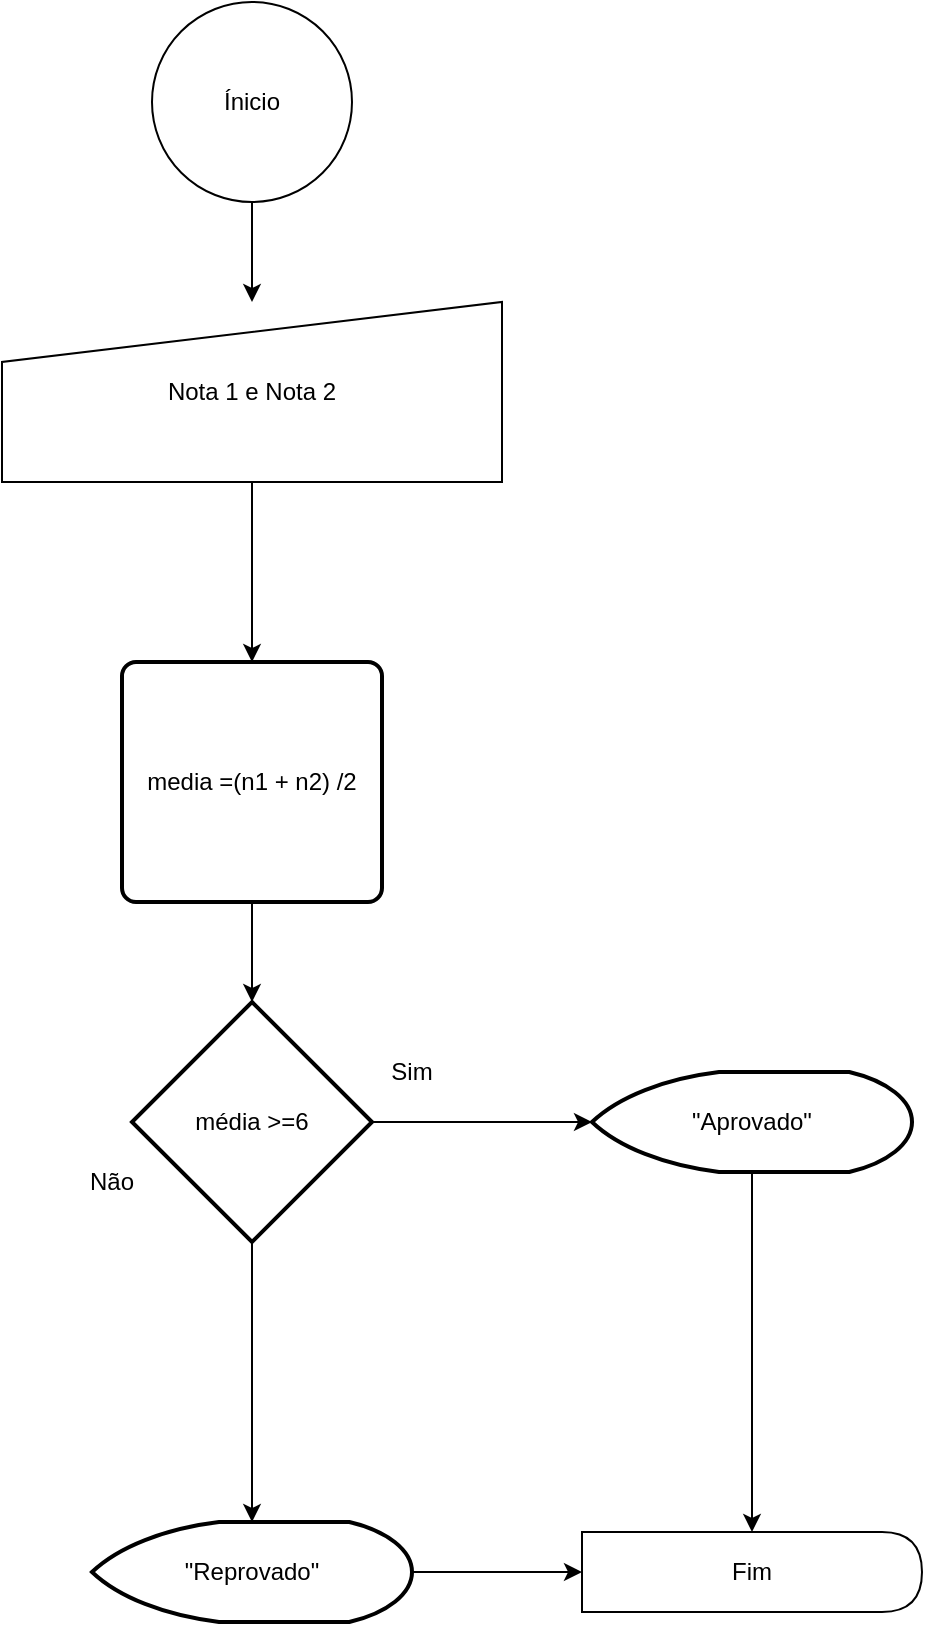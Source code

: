 <mxfile version="14.6.6" type="device" pages="6"><diagram id="C5RBs43oDa-KdzZeNtuy" name="Exemplo-Média"><mxGraphModel dx="1422" dy="791" grid="1" gridSize="10" guides="1" tooltips="1" connect="1" arrows="1" fold="1" page="1" pageScale="1" pageWidth="827" pageHeight="1169" math="0" shadow="0"><root><mxCell id="WIyWlLk6GJQsqaUBKTNV-0"/><mxCell id="WIyWlLk6GJQsqaUBKTNV-1" parent="WIyWlLk6GJQsqaUBKTNV-0"/><mxCell id="Cr_Pm1ddIjfoYn6bjx2P-11" style="edgeStyle=orthogonalEdgeStyle;rounded=0;orthogonalLoop=1;jettySize=auto;html=1;exitX=0.5;exitY=1;exitDx=0;exitDy=0;" edge="1" parent="WIyWlLk6GJQsqaUBKTNV-1" source="Cr_Pm1ddIjfoYn6bjx2P-0" target="Cr_Pm1ddIjfoYn6bjx2P-1"><mxGeometry relative="1" as="geometry"/></mxCell><mxCell id="Cr_Pm1ddIjfoYn6bjx2P-0" value="Ínicio" style="ellipse;whiteSpace=wrap;html=1;aspect=fixed;" vertex="1" parent="WIyWlLk6GJQsqaUBKTNV-1"><mxGeometry x="390" y="40" width="100" height="100" as="geometry"/></mxCell><mxCell id="Cr_Pm1ddIjfoYn6bjx2P-12" style="edgeStyle=orthogonalEdgeStyle;rounded=0;orthogonalLoop=1;jettySize=auto;html=1;exitX=0.5;exitY=1;exitDx=0;exitDy=0;" edge="1" parent="WIyWlLk6GJQsqaUBKTNV-1" source="Cr_Pm1ddIjfoYn6bjx2P-1" target="Cr_Pm1ddIjfoYn6bjx2P-7"><mxGeometry relative="1" as="geometry"/></mxCell><mxCell id="Cr_Pm1ddIjfoYn6bjx2P-1" value="Nota 1 e Nota 2" style="shape=manualInput;whiteSpace=wrap;html=1;" vertex="1" parent="WIyWlLk6GJQsqaUBKTNV-1"><mxGeometry x="315" y="190" width="250" height="90" as="geometry"/></mxCell><mxCell id="Cr_Pm1ddIjfoYn6bjx2P-4" value="Fim" style="shape=delay;whiteSpace=wrap;html=1;" vertex="1" parent="WIyWlLk6GJQsqaUBKTNV-1"><mxGeometry x="605" y="805" width="170" height="40" as="geometry"/></mxCell><mxCell id="Cr_Pm1ddIjfoYn6bjx2P-14" style="edgeStyle=orthogonalEdgeStyle;rounded=0;orthogonalLoop=1;jettySize=auto;html=1;exitX=0.5;exitY=1;exitDx=0;exitDy=0;" edge="1" parent="WIyWlLk6GJQsqaUBKTNV-1" source="Cr_Pm1ddIjfoYn6bjx2P-7" target="Cr_Pm1ddIjfoYn6bjx2P-8"><mxGeometry relative="1" as="geometry"/></mxCell><mxCell id="Cr_Pm1ddIjfoYn6bjx2P-7" value="media =(n1 + n2) /2" style="rounded=1;whiteSpace=wrap;html=1;absoluteArcSize=1;arcSize=14;strokeWidth=2;" vertex="1" parent="WIyWlLk6GJQsqaUBKTNV-1"><mxGeometry x="375" y="370" width="130" height="120" as="geometry"/></mxCell><mxCell id="Cr_Pm1ddIjfoYn6bjx2P-15" style="edgeStyle=orthogonalEdgeStyle;rounded=0;orthogonalLoop=1;jettySize=auto;html=1;exitX=1;exitY=0.5;exitDx=0;exitDy=0;exitPerimeter=0;entryX=0;entryY=0.5;entryDx=0;entryDy=0;entryPerimeter=0;" edge="1" parent="WIyWlLk6GJQsqaUBKTNV-1" source="Cr_Pm1ddIjfoYn6bjx2P-8" target="Cr_Pm1ddIjfoYn6bjx2P-9"><mxGeometry relative="1" as="geometry"/></mxCell><mxCell id="Cr_Pm1ddIjfoYn6bjx2P-18" style="edgeStyle=orthogonalEdgeStyle;rounded=0;orthogonalLoop=1;jettySize=auto;html=1;exitX=0.5;exitY=1;exitDx=0;exitDy=0;exitPerimeter=0;entryX=0.5;entryY=0;entryDx=0;entryDy=0;entryPerimeter=0;" edge="1" parent="WIyWlLk6GJQsqaUBKTNV-1" source="Cr_Pm1ddIjfoYn6bjx2P-8" target="Cr_Pm1ddIjfoYn6bjx2P-10"><mxGeometry relative="1" as="geometry"/></mxCell><mxCell id="Cr_Pm1ddIjfoYn6bjx2P-8" value="média &amp;gt;=6" style="strokeWidth=2;html=1;shape=mxgraph.flowchart.decision;whiteSpace=wrap;" vertex="1" parent="WIyWlLk6GJQsqaUBKTNV-1"><mxGeometry x="380" y="540" width="120" height="120" as="geometry"/></mxCell><mxCell id="Cr_Pm1ddIjfoYn6bjx2P-19" style="edgeStyle=orthogonalEdgeStyle;rounded=0;orthogonalLoop=1;jettySize=auto;html=1;exitX=0.5;exitY=1;exitDx=0;exitDy=0;exitPerimeter=0;" edge="1" parent="WIyWlLk6GJQsqaUBKTNV-1" source="Cr_Pm1ddIjfoYn6bjx2P-9" target="Cr_Pm1ddIjfoYn6bjx2P-4"><mxGeometry relative="1" as="geometry"/></mxCell><mxCell id="Cr_Pm1ddIjfoYn6bjx2P-9" value="&quot;Aprovado&quot;" style="strokeWidth=2;html=1;shape=mxgraph.flowchart.display;whiteSpace=wrap;" vertex="1" parent="WIyWlLk6GJQsqaUBKTNV-1"><mxGeometry x="610" y="575" width="160" height="50" as="geometry"/></mxCell><mxCell id="Cr_Pm1ddIjfoYn6bjx2P-20" style="edgeStyle=orthogonalEdgeStyle;rounded=0;orthogonalLoop=1;jettySize=auto;html=1;exitX=1;exitY=0.5;exitDx=0;exitDy=0;exitPerimeter=0;entryX=0;entryY=0.5;entryDx=0;entryDy=0;" edge="1" parent="WIyWlLk6GJQsqaUBKTNV-1" source="Cr_Pm1ddIjfoYn6bjx2P-10" target="Cr_Pm1ddIjfoYn6bjx2P-4"><mxGeometry relative="1" as="geometry"/></mxCell><mxCell id="Cr_Pm1ddIjfoYn6bjx2P-10" value="&quot;Reprovado&quot;" style="strokeWidth=2;html=1;shape=mxgraph.flowchart.display;whiteSpace=wrap;" vertex="1" parent="WIyWlLk6GJQsqaUBKTNV-1"><mxGeometry x="360" y="800" width="160" height="50" as="geometry"/></mxCell><mxCell id="Cr_Pm1ddIjfoYn6bjx2P-16" value="Sim" style="text;html=1;strokeColor=none;fillColor=none;align=center;verticalAlign=middle;whiteSpace=wrap;rounded=0;" vertex="1" parent="WIyWlLk6GJQsqaUBKTNV-1"><mxGeometry x="500" y="565" width="40" height="20" as="geometry"/></mxCell><mxCell id="Cr_Pm1ddIjfoYn6bjx2P-17" value="Não" style="text;html=1;strokeColor=none;fillColor=none;align=center;verticalAlign=middle;whiteSpace=wrap;rounded=0;" vertex="1" parent="WIyWlLk6GJQsqaUBKTNV-1"><mxGeometry x="350" y="620" width="40" height="20" as="geometry"/></mxCell></root></mxGraphModel></diagram><diagram id="gbYsog28UZ5y0i1F1_dz" name="Fritar um Ovo"><mxGraphModel dx="1422" dy="791" grid="1" gridSize="10" guides="1" tooltips="1" connect="1" arrows="1" fold="1" page="1" pageScale="1" pageWidth="827" pageHeight="1169" math="0" shadow="0"><root><mxCell id="kioapGVhCcNjNoORunRw-0"/><mxCell id="kioapGVhCcNjNoORunRw-1" parent="kioapGVhCcNjNoORunRw-0"/><mxCell id="kioapGVhCcNjNoORunRw-2" value="" style="strokeWidth=2;html=1;shape=mxgraph.flowchart.display;whiteSpace=wrap;" vertex="1" parent="kioapGVhCcNjNoORunRw-1"><mxGeometry x="315" y="940" width="160" height="60" as="geometry"/></mxCell><mxCell id="kioapGVhCcNjNoORunRw-3" style="edgeStyle=orthogonalEdgeStyle;rounded=0;orthogonalLoop=1;jettySize=auto;html=1;exitX=0.5;exitY=1;exitDx=0;exitDy=0;exitPerimeter=0;entryX=0.5;entryY=0;entryDx=0;entryDy=0;" edge="1" parent="kioapGVhCcNjNoORunRw-1" source="kioapGVhCcNjNoORunRw-4" target="kioapGVhCcNjNoORunRw-9"><mxGeometry relative="1" as="geometry"/></mxCell><mxCell id="kioapGVhCcNjNoORunRw-4" value="" style="verticalLabelPosition=bottom;verticalAlign=top;html=1;shape=mxgraph.flowchart.on-page_reference;" vertex="1" parent="kioapGVhCcNjNoORunRw-1"><mxGeometry x="335" y="20" width="120" height="120" as="geometry"/></mxCell><mxCell id="kioapGVhCcNjNoORunRw-5" value="Ínicio" style="text;html=1;strokeColor=none;fillColor=none;align=center;verticalAlign=middle;whiteSpace=wrap;rounded=0;" vertex="1" parent="kioapGVhCcNjNoORunRw-1"><mxGeometry x="362" y="60" width="66" height="40" as="geometry"/></mxCell><mxCell id="kioapGVhCcNjNoORunRw-6" value="" style="html=1;strokeWidth=2;shape=manualInput;whiteSpace=wrap;rounded=1;size=26;arcSize=11;" vertex="1" parent="kioapGVhCcNjNoORunRw-1"><mxGeometry x="245" y="360" width="303" height="95" as="geometry"/></mxCell><mxCell id="kioapGVhCcNjNoORunRw-7" style="edgeStyle=orthogonalEdgeStyle;rounded=0;orthogonalLoop=1;jettySize=auto;html=1;exitX=0.5;exitY=1;exitDx=0;exitDy=0;" edge="1" parent="kioapGVhCcNjNoORunRw-1" source="kioapGVhCcNjNoORunRw-8"><mxGeometry relative="1" as="geometry"><mxPoint x="395" y="530" as="targetPoint"/></mxGeometry></mxCell><mxCell id="kioapGVhCcNjNoORunRw-8" value="&amp;nbsp;&lt;br&gt;&amp;nbsp;&amp;nbsp; &amp;nbsp; Ovo&lt;br&gt;&amp;nbsp;&amp;nbsp; &amp;nbsp;&amp;nbsp;&amp;nbsp;&amp;nbsp; Azeite&lt;br&gt;&amp;nbsp;&amp;nbsp; &amp;nbsp;&amp;nbsp;&amp;nbsp;&amp;nbsp; Sal&amp;nbsp;&amp;nbsp; &amp;nbsp;&lt;br&gt;&amp;nbsp;&amp;nbsp;&amp;nbsp; " style="text;html=1;strokeColor=none;fillColor=none;align=center;verticalAlign=middle;whiteSpace=wrap;rounded=0;" vertex="1" parent="kioapGVhCcNjNoORunRw-1"><mxGeometry x="320" y="375" width="150" height="80" as="geometry"/></mxCell><mxCell id="kioapGVhCcNjNoORunRw-9" value="" style="html=1;strokeWidth=2;shape=manualInput;whiteSpace=wrap;rounded=1;size=26;arcSize=11;" vertex="1" parent="kioapGVhCcNjNoORunRw-1"><mxGeometry x="245" y="185" width="300" height="95" as="geometry"/></mxCell><mxCell id="kioapGVhCcNjNoORunRw-10" style="edgeStyle=orthogonalEdgeStyle;rounded=0;orthogonalLoop=1;jettySize=auto;html=1;exitX=0.5;exitY=1;exitDx=0;exitDy=0;entryX=0.5;entryY=0;entryDx=0;entryDy=0;" edge="1" parent="kioapGVhCcNjNoORunRw-1" source="kioapGVhCcNjNoORunRw-11" target="kioapGVhCcNjNoORunRw-6"><mxGeometry relative="1" as="geometry"><Array as="points"><mxPoint x="397" y="280"/><mxPoint x="397" y="320"/></Array></mxGeometry></mxCell><mxCell id="kioapGVhCcNjNoORunRw-11" value="&lt;br&gt;&amp;nbsp;&amp;nbsp; &amp;nbsp;&amp;nbsp; Frigideira&lt;br&gt;&amp;nbsp;&amp;nbsp;&amp;nbsp; " style="text;html=1;strokeColor=none;fillColor=none;align=center;verticalAlign=middle;whiteSpace=wrap;rounded=0;" vertex="1" parent="kioapGVhCcNjNoORunRw-1"><mxGeometry x="320" y="200" width="150" height="80" as="geometry"/></mxCell><mxCell id="kioapGVhCcNjNoORunRw-12" style="edgeStyle=orthogonalEdgeStyle;rounded=0;orthogonalLoop=1;jettySize=auto;html=1;exitX=0.5;exitY=1;exitDx=0;exitDy=0;entryX=0.5;entryY=0;entryDx=0;entryDy=0;" edge="1" parent="kioapGVhCcNjNoORunRw-1" source="kioapGVhCcNjNoORunRw-13" target="kioapGVhCcNjNoORunRw-21"><mxGeometry relative="1" as="geometry"/></mxCell><mxCell id="kioapGVhCcNjNoORunRw-13" value="" style="rounded=1;whiteSpace=wrap;html=1;absoluteArcSize=1;arcSize=14;strokeWidth=2;" vertex="1" parent="kioapGVhCcNjNoORunRw-1"><mxGeometry x="320" y="540" width="150" height="140" as="geometry"/></mxCell><mxCell id="kioapGVhCcNjNoORunRw-14" value="&amp;nbsp;&amp;nbsp; Passar azeite na panela&lt;br&gt;&amp;nbsp;&amp;nbsp;&amp;nbsp; Quebrar o ovo na frigideira&lt;br&gt;&amp;nbsp;Esperar até fritar&lt;br&gt;&amp;nbsp;&amp;nbsp; " style="text;html=1;strokeColor=none;fillColor=none;align=center;verticalAlign=middle;whiteSpace=wrap;rounded=0;" vertex="1" parent="kioapGVhCcNjNoORunRw-1"><mxGeometry x="280" y="560" width="220" height="100" as="geometry"/></mxCell><mxCell id="kioapGVhCcNjNoORunRw-15" style="edgeStyle=orthogonalEdgeStyle;rounded=0;orthogonalLoop=1;jettySize=auto;html=1;exitX=0.5;exitY=1;exitDx=0;exitDy=0;" edge="1" parent="kioapGVhCcNjNoORunRw-1" source="kioapGVhCcNjNoORunRw-8" target="kioapGVhCcNjNoORunRw-8"><mxGeometry relative="1" as="geometry"/></mxCell><mxCell id="kioapGVhCcNjNoORunRw-16" value="" style="strokeWidth=2;html=1;shape=mxgraph.flowchart.delay;whiteSpace=wrap;" vertex="1" parent="kioapGVhCcNjNoORunRw-1"><mxGeometry x="306.5" y="1070" width="200" height="60" as="geometry"/></mxCell><mxCell id="kioapGVhCcNjNoORunRw-17" style="edgeStyle=orthogonalEdgeStyle;rounded=0;orthogonalLoop=1;jettySize=auto;html=1;exitX=0.5;exitY=1;exitDx=0;exitDy=0;" edge="1" parent="kioapGVhCcNjNoORunRw-1" source="kioapGVhCcNjNoORunRw-18"><mxGeometry relative="1" as="geometry"><mxPoint x="397" y="1060" as="targetPoint"/></mxGeometry></mxCell><mxCell id="kioapGVhCcNjNoORunRw-18" value="&quot;Ovo Pronto&quot;" style="text;html=1;strokeColor=none;fillColor=none;align=center;verticalAlign=middle;whiteSpace=wrap;rounded=0;" vertex="1" parent="kioapGVhCcNjNoORunRw-1"><mxGeometry x="311.5" y="935" width="170" height="70" as="geometry"/></mxCell><mxCell id="kioapGVhCcNjNoORunRw-19" value="Fim" style="text;html=1;strokeColor=none;fillColor=none;align=center;verticalAlign=middle;whiteSpace=wrap;rounded=0;" vertex="1" parent="kioapGVhCcNjNoORunRw-1"><mxGeometry x="330" y="1080" width="140" height="30" as="geometry"/></mxCell><mxCell id="kioapGVhCcNjNoORunRw-20" style="edgeStyle=orthogonalEdgeStyle;rounded=0;orthogonalLoop=1;jettySize=auto;html=1;exitX=0.5;exitY=1;exitDx=0;exitDy=0;entryX=0.5;entryY=0;entryDx=0;entryDy=0;" edge="1" parent="kioapGVhCcNjNoORunRw-1" source="kioapGVhCcNjNoORunRw-21" target="kioapGVhCcNjNoORunRw-18"><mxGeometry relative="1" as="geometry"/></mxCell><mxCell id="kioapGVhCcNjNoORunRw-21" value="" style="rounded=1;whiteSpace=wrap;html=1;absoluteArcSize=1;arcSize=14;strokeWidth=2;" vertex="1" parent="kioapGVhCcNjNoORunRw-1"><mxGeometry x="321.5" y="730" width="150" height="130" as="geometry"/></mxCell><mxCell id="kioapGVhCcNjNoORunRw-22" value=" Retirar da Frigideira&lt;br&gt;&amp;nbsp;&amp;nbsp;&amp;nbsp; Servir em um prato&lt;br&gt;&amp;nbsp;&amp;nbsp; Temperar a gosto" style="text;html=1;strokeColor=none;fillColor=none;align=center;verticalAlign=middle;whiteSpace=wrap;rounded=0;" vertex="1" parent="kioapGVhCcNjNoORunRw-1"><mxGeometry x="286.5" y="740" width="220" height="100" as="geometry"/></mxCell></root></mxGraphModel></diagram><diagram id="-VXjigv6_fN_v3eD1bVv" name="Trocar uma Lâmpada"><mxGraphModel dx="1422" dy="791" grid="1" gridSize="10" guides="1" tooltips="1" connect="1" arrows="1" fold="1" page="1" pageScale="1" pageWidth="827" pageHeight="1169" math="0" shadow="0"><root><mxCell id="Gi4d9pi9l75IN33HW2C4-0"/><mxCell id="Gi4d9pi9l75IN33HW2C4-1" parent="Gi4d9pi9l75IN33HW2C4-0"/><mxCell id="Gi4d9pi9l75IN33HW2C4-2" value="" style="strokeWidth=2;html=1;shape=mxgraph.flowchart.display;whiteSpace=wrap;" vertex="1" parent="Gi4d9pi9l75IN33HW2C4-1"><mxGeometry x="400" y="1050" width="150" height="60" as="geometry"/></mxCell><mxCell id="Gi4d9pi9l75IN33HW2C4-3" style="edgeStyle=orthogonalEdgeStyle;rounded=0;orthogonalLoop=1;jettySize=auto;html=1;exitX=0.5;exitY=1;exitDx=0;exitDy=0;entryX=0.5;entryY=0;entryDx=0;entryDy=0;entryPerimeter=0;" edge="1" parent="Gi4d9pi9l75IN33HW2C4-1" source="Gi4d9pi9l75IN33HW2C4-4" target="Gi4d9pi9l75IN33HW2C4-16"><mxGeometry relative="1" as="geometry"/></mxCell><mxCell id="Gi4d9pi9l75IN33HW2C4-4" value="" style="rounded=1;whiteSpace=wrap;html=1;absoluteArcSize=1;arcSize=14;strokeWidth=2;" vertex="1" parent="Gi4d9pi9l75IN33HW2C4-1"><mxGeometry x="320.5" y="620" width="187" height="160" as="geometry"/></mxCell><mxCell id="Gi4d9pi9l75IN33HW2C4-5" style="edgeStyle=orthogonalEdgeStyle;rounded=0;orthogonalLoop=1;jettySize=auto;html=1;exitX=0.5;exitY=1;exitDx=0;exitDy=0;exitPerimeter=0;entryX=0.5;entryY=0;entryDx=0;entryDy=0;" edge="1" parent="Gi4d9pi9l75IN33HW2C4-1" source="Gi4d9pi9l75IN33HW2C4-6" target="Gi4d9pi9l75IN33HW2C4-10"><mxGeometry relative="1" as="geometry"/></mxCell><mxCell id="Gi4d9pi9l75IN33HW2C4-6" value="" style="verticalLabelPosition=bottom;verticalAlign=top;html=1;shape=mxgraph.flowchart.on-page_reference;" vertex="1" parent="Gi4d9pi9l75IN33HW2C4-1"><mxGeometry x="346" y="80" width="136" height="130" as="geometry"/></mxCell><mxCell id="Gi4d9pi9l75IN33HW2C4-7" value="Ínicio" style="text;html=1;strokeColor=none;fillColor=none;align=center;verticalAlign=middle;whiteSpace=wrap;rounded=0;" vertex="1" parent="Gi4d9pi9l75IN33HW2C4-1"><mxGeometry x="354" y="115" width="120" height="60" as="geometry"/></mxCell><mxCell id="Gi4d9pi9l75IN33HW2C4-8" value="" style="html=1;strokeWidth=2;shape=manualInput;whiteSpace=wrap;rounded=1;size=26;arcSize=11;" vertex="1" parent="Gi4d9pi9l75IN33HW2C4-1"><mxGeometry x="266" y="260" width="296" height="110" as="geometry"/></mxCell><mxCell id="Gi4d9pi9l75IN33HW2C4-9" style="edgeStyle=orthogonalEdgeStyle;rounded=0;orthogonalLoop=1;jettySize=auto;html=1;exitX=0.5;exitY=1;exitDx=0;exitDy=0;entryX=0.5;entryY=0;entryDx=0;entryDy=0;" edge="1" parent="Gi4d9pi9l75IN33HW2C4-1" source="Gi4d9pi9l75IN33HW2C4-10" target="Gi4d9pi9l75IN33HW2C4-12"><mxGeometry relative="1" as="geometry"/></mxCell><mxCell id="Gi4d9pi9l75IN33HW2C4-10" value="&lt;br&gt;&amp;nbsp;&amp;nbsp;&amp;nbsp; Lâmpada nova&lt;br&gt;&amp;nbsp;&amp;nbsp;&amp;nbsp;&amp;nbsp; Escada" style="text;html=1;strokeColor=none;fillColor=none;align=center;verticalAlign=middle;whiteSpace=wrap;rounded=0;" vertex="1" parent="Gi4d9pi9l75IN33HW2C4-1"><mxGeometry x="309" y="260" width="210" height="100" as="geometry"/></mxCell><mxCell id="Gi4d9pi9l75IN33HW2C4-11" style="edgeStyle=orthogonalEdgeStyle;rounded=0;orthogonalLoop=1;jettySize=auto;html=1;exitX=0.5;exitY=1;exitDx=0;exitDy=0;entryX=0.5;entryY=0;entryDx=0;entryDy=0;" edge="1" parent="Gi4d9pi9l75IN33HW2C4-1" source="Gi4d9pi9l75IN33HW2C4-12" target="Gi4d9pi9l75IN33HW2C4-4"><mxGeometry relative="1" as="geometry"/></mxCell><mxCell id="Gi4d9pi9l75IN33HW2C4-12" value="" style="rounded=1;whiteSpace=wrap;html=1;absoluteArcSize=1;arcSize=14;strokeWidth=2;" vertex="1" parent="Gi4d9pi9l75IN33HW2C4-1"><mxGeometry x="320.5" y="430" width="187" height="120" as="geometry"/></mxCell><mxCell id="Gi4d9pi9l75IN33HW2C4-13" value="&lt;div&gt;&lt;br&gt;&lt;/div&gt;&lt;div&gt;Colocar a escada em baixo da lâmpada&lt;/div&gt;&amp;nbsp;&amp;nbsp; Retirar a lâmpada do bocal&lt;br&gt;&amp;nbsp;&amp;nbsp;&amp;nbsp; Colocar a lâmpada nova&lt;br&gt;Testar" style="text;html=1;strokeColor=none;fillColor=none;align=center;verticalAlign=middle;whiteSpace=wrap;rounded=0;" vertex="1" parent="Gi4d9pi9l75IN33HW2C4-1"><mxGeometry x="311" y="640" width="209.5" height="110" as="geometry"/></mxCell><mxCell id="Gi4d9pi9l75IN33HW2C4-14" style="edgeStyle=orthogonalEdgeStyle;rounded=0;orthogonalLoop=1;jettySize=auto;html=1;exitX=1;exitY=0.5;exitDx=0;exitDy=0;exitPerimeter=0;" edge="1" parent="Gi4d9pi9l75IN33HW2C4-1" source="Gi4d9pi9l75IN33HW2C4-16" target="Gi4d9pi9l75IN33HW2C4-19"><mxGeometry relative="1" as="geometry"/></mxCell><mxCell id="Gi4d9pi9l75IN33HW2C4-15" style="edgeStyle=orthogonalEdgeStyle;rounded=0;orthogonalLoop=1;jettySize=auto;html=1;exitX=0;exitY=0.5;exitDx=0;exitDy=0;exitPerimeter=0;entryX=0.5;entryY=0;entryDx=0;entryDy=0;" edge="1" parent="Gi4d9pi9l75IN33HW2C4-1" source="Gi4d9pi9l75IN33HW2C4-16" target="Gi4d9pi9l75IN33HW2C4-22"><mxGeometry relative="1" as="geometry"/></mxCell><mxCell id="Gi4d9pi9l75IN33HW2C4-16" value="" style="strokeWidth=2;html=1;shape=mxgraph.flowchart.decision;whiteSpace=wrap;" vertex="1" parent="Gi4d9pi9l75IN33HW2C4-1"><mxGeometry x="336" y="840" width="156" height="140" as="geometry"/></mxCell><mxCell id="Gi4d9pi9l75IN33HW2C4-17" value="Funcionou?" style="text;html=1;strokeColor=none;fillColor=none;align=center;verticalAlign=middle;whiteSpace=wrap;rounded=0;" vertex="1" parent="Gi4d9pi9l75IN33HW2C4-1"><mxGeometry x="369" y="890" width="90" height="40" as="geometry"/></mxCell><mxCell id="Gi4d9pi9l75IN33HW2C4-18" style="edgeStyle=orthogonalEdgeStyle;rounded=0;orthogonalLoop=1;jettySize=auto;html=1;exitX=1;exitY=0.5;exitDx=0;exitDy=0;exitPerimeter=0;entryX=1;entryY=0.5;entryDx=0;entryDy=0;" edge="1" parent="Gi4d9pi9l75IN33HW2C4-1" source="Gi4d9pi9l75IN33HW2C4-19" target="Gi4d9pi9l75IN33HW2C4-8"><mxGeometry relative="1" as="geometry"/></mxCell><mxCell id="Gi4d9pi9l75IN33HW2C4-19" value="" style="strokeWidth=2;html=1;shape=mxgraph.flowchart.display;whiteSpace=wrap;" vertex="1" parent="Gi4d9pi9l75IN33HW2C4-1"><mxGeometry x="629" y="880" width="148" height="60" as="geometry"/></mxCell><mxCell id="Gi4d9pi9l75IN33HW2C4-20" value="" style="strokeWidth=2;html=1;shape=mxgraph.flowchart.display;whiteSpace=wrap;" vertex="1" parent="Gi4d9pi9l75IN33HW2C4-1"><mxGeometry x="159" y="985" width="141" height="60" as="geometry"/></mxCell><mxCell id="Gi4d9pi9l75IN33HW2C4-21" style="edgeStyle=orthogonalEdgeStyle;rounded=0;orthogonalLoop=1;jettySize=auto;html=1;exitX=0.5;exitY=1;exitDx=0;exitDy=0;entryX=0;entryY=0.5;entryDx=0;entryDy=0;entryPerimeter=0;" edge="1" parent="Gi4d9pi9l75IN33HW2C4-1" source="Gi4d9pi9l75IN33HW2C4-22" target="Gi4d9pi9l75IN33HW2C4-2"><mxGeometry relative="1" as="geometry"/></mxCell><mxCell id="Gi4d9pi9l75IN33HW2C4-22" value="Sim" style="text;html=1;strokeColor=none;fillColor=none;align=center;verticalAlign=middle;whiteSpace=wrap;rounded=0;" vertex="1" parent="Gi4d9pi9l75IN33HW2C4-1"><mxGeometry x="160" y="980" width="140" height="70" as="geometry"/></mxCell><mxCell id="Gi4d9pi9l75IN33HW2C4-23" value="Não" style="text;html=1;strokeColor=none;fillColor=none;align=center;verticalAlign=middle;whiteSpace=wrap;rounded=0;" vertex="1" parent="Gi4d9pi9l75IN33HW2C4-1"><mxGeometry x="663" y="895" width="80" height="30" as="geometry"/></mxCell><mxCell id="Gi4d9pi9l75IN33HW2C4-24" value="Fim" style="strokeWidth=2;html=1;shape=mxgraph.flowchart.delay;whiteSpace=wrap;" vertex="1" parent="Gi4d9pi9l75IN33HW2C4-1"><mxGeometry x="620" y="1055" width="166" height="60" as="geometry"/></mxCell><mxCell id="Gi4d9pi9l75IN33HW2C4-25" style="edgeStyle=orthogonalEdgeStyle;rounded=0;orthogonalLoop=1;jettySize=auto;html=1;exitX=1;exitY=0.5;exitDx=0;exitDy=0;entryX=0;entryY=0.5;entryDx=0;entryDy=0;entryPerimeter=0;" edge="1" parent="Gi4d9pi9l75IN33HW2C4-1" source="Gi4d9pi9l75IN33HW2C4-26" target="Gi4d9pi9l75IN33HW2C4-24"><mxGeometry relative="1" as="geometry"/></mxCell><mxCell id="Gi4d9pi9l75IN33HW2C4-26" value="&lt;div&gt;&quot;Lâmpada Trocada&quot;&lt;/div&gt;&lt;div&gt;&lt;br&gt;&lt;/div&gt;" style="text;html=1;strokeColor=none;fillColor=none;align=center;verticalAlign=middle;whiteSpace=wrap;rounded=0;" vertex="1" parent="Gi4d9pi9l75IN33HW2C4-1"><mxGeometry x="410" y="1060" width="140" height="50" as="geometry"/></mxCell><mxCell id="Gi4d9pi9l75IN33HW2C4-27" value="&amp;nbsp;&amp;nbsp;&amp;nbsp; Desligar a Energia&lt;br&gt;&amp;nbsp;&amp;nbsp;&amp;nbsp; Verificar se a lâmpada está realmente queimada" style="text;html=1;strokeColor=none;fillColor=none;align=center;verticalAlign=middle;whiteSpace=wrap;rounded=0;" vertex="1" parent="Gi4d9pi9l75IN33HW2C4-1"><mxGeometry x="311" y="460" width="206" height="60" as="geometry"/></mxCell></root></mxGraphModel></diagram><diagram id="H-WYmDY82P1DJDU1ytHo" name="Inverter Valores"><mxGraphModel dx="1422" dy="791" grid="1" gridSize="10" guides="1" tooltips="1" connect="1" arrows="1" fold="1" page="1" pageScale="1" pageWidth="827" pageHeight="1169" math="0" shadow="0"><root><mxCell id="MU-D2e67M3Bn0oMETp5p-0"/><mxCell id="MU-D2e67M3Bn0oMETp5p-1" parent="MU-D2e67M3Bn0oMETp5p-0"/><mxCell id="B8ZSr3YVAIiJ3o0CaEAV-0" value="" style="strokeWidth=2;html=1;shape=mxgraph.flowchart.display;whiteSpace=wrap;" vertex="1" parent="MU-D2e67M3Bn0oMETp5p-1"><mxGeometry x="297.82" y="640" width="204.37" height="70" as="geometry"/></mxCell><mxCell id="B8ZSr3YVAIiJ3o0CaEAV-1" style="edgeStyle=orthogonalEdgeStyle;rounded=0;orthogonalLoop=1;jettySize=auto;html=1;exitX=0.5;exitY=1;exitDx=0;exitDy=0;exitPerimeter=0;entryX=0.5;entryY=0;entryDx=0;entryDy=0;" edge="1" parent="MU-D2e67M3Bn0oMETp5p-1" source="B8ZSr3YVAIiJ3o0CaEAV-2" target="B8ZSr3YVAIiJ3o0CaEAV-5"><mxGeometry relative="1" as="geometry"/></mxCell><mxCell id="B8ZSr3YVAIiJ3o0CaEAV-2" value="" style="verticalLabelPosition=bottom;verticalAlign=top;html=1;shape=mxgraph.flowchart.on-page_reference;" vertex="1" parent="MU-D2e67M3Bn0oMETp5p-1"><mxGeometry x="335" y="40" width="130" height="120" as="geometry"/></mxCell><mxCell id="B8ZSr3YVAIiJ3o0CaEAV-3" value="Ínicio" style="text;html=1;strokeColor=none;fillColor=none;align=center;verticalAlign=middle;whiteSpace=wrap;rounded=0;" vertex="1" parent="MU-D2e67M3Bn0oMETp5p-1"><mxGeometry x="365" y="85" width="70" height="30" as="geometry"/></mxCell><mxCell id="B8ZSr3YVAIiJ3o0CaEAV-4" style="edgeStyle=orthogonalEdgeStyle;rounded=0;orthogonalLoop=1;jettySize=auto;html=1;exitX=0.5;exitY=1;exitDx=0;exitDy=0;entryX=0.5;entryY=0;entryDx=0;entryDy=0;" edge="1" parent="MU-D2e67M3Bn0oMETp5p-1" source="B8ZSr3YVAIiJ3o0CaEAV-5" target="B8ZSr3YVAIiJ3o0CaEAV-8"><mxGeometry relative="1" as="geometry"/></mxCell><mxCell id="B8ZSr3YVAIiJ3o0CaEAV-5" value="" style="html=1;strokeWidth=2;shape=manualInput;whiteSpace=wrap;rounded=1;size=26;arcSize=11;" vertex="1" parent="MU-D2e67M3Bn0oMETp5p-1"><mxGeometry x="277.5" y="220" width="245" height="100" as="geometry"/></mxCell><mxCell id="B8ZSr3YVAIiJ3o0CaEAV-6" value="Receber os Valores&lt;br&gt;&amp;nbsp;&amp;nbsp; &amp;nbsp;&amp;nbsp;&amp;nbsp; &amp;nbsp;x&lt;br&gt;&amp;nbsp;&amp;nbsp; &amp;nbsp;&amp;nbsp;&amp;nbsp; &amp;nbsp;y&lt;br&gt;&amp;nbsp;&amp;nbsp; &amp;nbsp;&amp;nbsp;&amp;nbsp; &amp;nbsp;z" style="text;html=1;strokeColor=none;fillColor=none;align=center;verticalAlign=middle;whiteSpace=wrap;rounded=0;" vertex="1" parent="MU-D2e67M3Bn0oMETp5p-1"><mxGeometry x="270" y="240" width="230" height="70" as="geometry"/></mxCell><mxCell id="B8ZSr3YVAIiJ3o0CaEAV-7" style="edgeStyle=orthogonalEdgeStyle;rounded=0;orthogonalLoop=1;jettySize=auto;html=1;exitX=0.5;exitY=1;exitDx=0;exitDy=0;entryX=0.5;entryY=0;entryDx=0;entryDy=0;entryPerimeter=0;" edge="1" parent="MU-D2e67M3Bn0oMETp5p-1" source="B8ZSr3YVAIiJ3o0CaEAV-8" target="B8ZSr3YVAIiJ3o0CaEAV-0"><mxGeometry relative="1" as="geometry"/></mxCell><mxCell id="B8ZSr3YVAIiJ3o0CaEAV-8" value="" style="rounded=1;whiteSpace=wrap;html=1;absoluteArcSize=1;arcSize=14;strokeWidth=2;" vertex="1" parent="MU-D2e67M3Bn0oMETp5p-1"><mxGeometry x="285" y="410" width="230" height="150" as="geometry"/></mxCell><mxCell id="B8ZSr3YVAIiJ3o0CaEAV-9" value="Guardar a ordem que forma digitados&lt;br&gt;&amp;nbsp;&amp;nbsp; &amp;nbsp;x +y +z&lt;br&gt;&amp;nbsp;&amp;nbsp; &amp;nbsp;Iverter ordem&lt;br&gt;&amp;nbsp;&amp;nbsp; &amp;nbsp;z +y+ x" style="text;html=1;strokeColor=none;fillColor=none;align=center;verticalAlign=middle;whiteSpace=wrap;rounded=0;" vertex="1" parent="MU-D2e67M3Bn0oMETp5p-1"><mxGeometry x="295" y="440" width="210" height="90" as="geometry"/></mxCell><mxCell id="B8ZSr3YVAIiJ3o0CaEAV-10" value="" style="strokeWidth=2;html=1;shape=mxgraph.flowchart.delay;whiteSpace=wrap;" vertex="1" parent="MU-D2e67M3Bn0oMETp5p-1"><mxGeometry x="305" y="800" width="216.25" height="70" as="geometry"/></mxCell><mxCell id="B8ZSr3YVAIiJ3o0CaEAV-11" style="edgeStyle=orthogonalEdgeStyle;rounded=0;orthogonalLoop=1;jettySize=auto;html=1;exitX=0.5;exitY=1;exitDx=0;exitDy=0;entryX=0.475;entryY=-0.057;entryDx=0;entryDy=0;entryPerimeter=0;" edge="1" parent="MU-D2e67M3Bn0oMETp5p-1" source="B8ZSr3YVAIiJ3o0CaEAV-12" target="B8ZSr3YVAIiJ3o0CaEAV-10"><mxGeometry relative="1" as="geometry"/></mxCell><mxCell id="B8ZSr3YVAIiJ3o0CaEAV-12" value="&lt;div&gt;Mostrar Ordem&lt;/div&gt;&lt;div&gt;''z+y+z&quot;&lt;br&gt;&lt;/div&gt;&lt;div&gt;&lt;br&gt;&lt;/div&gt;" style="text;html=1;strokeColor=none;fillColor=none;align=center;verticalAlign=middle;whiteSpace=wrap;rounded=0;" vertex="1" parent="MU-D2e67M3Bn0oMETp5p-1"><mxGeometry x="324.69" y="651.25" width="166.87" height="58.75" as="geometry"/></mxCell><mxCell id="B8ZSr3YVAIiJ3o0CaEAV-13" style="edgeStyle=orthogonalEdgeStyle;rounded=0;orthogonalLoop=1;jettySize=auto;html=1;exitX=0.5;exitY=1;exitDx=0;exitDy=0;" edge="1" parent="MU-D2e67M3Bn0oMETp5p-1" source="B8ZSr3YVAIiJ3o0CaEAV-8" target="B8ZSr3YVAIiJ3o0CaEAV-8"><mxGeometry relative="1" as="geometry"/></mxCell><mxCell id="B8ZSr3YVAIiJ3o0CaEAV-14" value="Fim" style="text;html=1;strokeColor=none;fillColor=none;align=center;verticalAlign=middle;whiteSpace=wrap;rounded=0;" vertex="1" parent="MU-D2e67M3Bn0oMETp5p-1"><mxGeometry x="367.82" y="817.5" width="67.18" height="35" as="geometry"/></mxCell></root></mxGraphModel></diagram><diagram id="cnfglgKnuAxrQb7_EZwZ" name="Maior Número"><mxGraphModel dx="1422" dy="791" grid="1" gridSize="10" guides="1" tooltips="1" connect="1" arrows="1" fold="1" page="1" pageScale="1" pageWidth="827" pageHeight="1169" math="0" shadow="0"><root><mxCell id="EReewAyXEqCXh2dSgWtn-0"/><mxCell id="EReewAyXEqCXh2dSgWtn-1" parent="EReewAyXEqCXh2dSgWtn-0"/><mxCell id="Boue3bx1z2HJAVyMb1Jy-0" value="" style="strokeWidth=2;html=1;shape=mxgraph.flowchart.display;whiteSpace=wrap;" vertex="1" parent="EReewAyXEqCXh2dSgWtn-1"><mxGeometry x="530" y="720" width="204.37" height="70" as="geometry"/></mxCell><mxCell id="kuWz1bl_whA5UtnHlSKh-0" value="" style="strokeWidth=2;html=1;shape=mxgraph.flowchart.display;whiteSpace=wrap;" vertex="1" parent="EReewAyXEqCXh2dSgWtn-1"><mxGeometry x="73.13" y="720" width="204.37" height="70" as="geometry"/></mxCell><mxCell id="kuWz1bl_whA5UtnHlSKh-1" style="edgeStyle=orthogonalEdgeStyle;rounded=0;orthogonalLoop=1;jettySize=auto;html=1;exitX=0.5;exitY=1;exitDx=0;exitDy=0;exitPerimeter=0;entryX=0.5;entryY=0;entryDx=0;entryDy=0;" edge="1" parent="EReewAyXEqCXh2dSgWtn-1" source="kuWz1bl_whA5UtnHlSKh-2" target="kuWz1bl_whA5UtnHlSKh-5"><mxGeometry relative="1" as="geometry"/></mxCell><mxCell id="kuWz1bl_whA5UtnHlSKh-2" value="" style="verticalLabelPosition=bottom;verticalAlign=top;html=1;shape=mxgraph.flowchart.on-page_reference;" vertex="1" parent="EReewAyXEqCXh2dSgWtn-1"><mxGeometry x="335" y="40" width="130" height="120" as="geometry"/></mxCell><mxCell id="kuWz1bl_whA5UtnHlSKh-3" value="Ínicio" style="text;html=1;strokeColor=none;fillColor=none;align=center;verticalAlign=middle;whiteSpace=wrap;rounded=0;" vertex="1" parent="EReewAyXEqCXh2dSgWtn-1"><mxGeometry x="365" y="85" width="70" height="30" as="geometry"/></mxCell><mxCell id="kuWz1bl_whA5UtnHlSKh-4" style="edgeStyle=orthogonalEdgeStyle;rounded=0;orthogonalLoop=1;jettySize=auto;html=1;exitX=0.5;exitY=1;exitDx=0;exitDy=0;entryX=0.5;entryY=0;entryDx=0;entryDy=0;" edge="1" parent="EReewAyXEqCXh2dSgWtn-1" source="kuWz1bl_whA5UtnHlSKh-5" target="kuWz1bl_whA5UtnHlSKh-8"><mxGeometry relative="1" as="geometry"/></mxCell><mxCell id="kuWz1bl_whA5UtnHlSKh-5" value="" style="html=1;strokeWidth=2;shape=manualInput;whiteSpace=wrap;rounded=1;size=26;arcSize=11;" vertex="1" parent="EReewAyXEqCXh2dSgWtn-1"><mxGeometry x="277.5" y="220" width="245" height="100" as="geometry"/></mxCell><mxCell id="kuWz1bl_whA5UtnHlSKh-6" value="Receber o número x&lt;br&gt;&amp;nbsp;&amp;nbsp; &amp;nbsp;Receber número y" style="text;html=1;strokeColor=none;fillColor=none;align=center;verticalAlign=middle;whiteSpace=wrap;rounded=0;" vertex="1" parent="EReewAyXEqCXh2dSgWtn-1"><mxGeometry x="286.41" y="240" width="230" height="70" as="geometry"/></mxCell><mxCell id="Boue3bx1z2HJAVyMb1Jy-5" style="edgeStyle=orthogonalEdgeStyle;rounded=0;orthogonalLoop=1;jettySize=auto;html=1;exitX=0.5;exitY=1;exitDx=0;exitDy=0;entryX=0.5;entryY=0;entryDx=0;entryDy=0;entryPerimeter=0;" edge="1" parent="EReewAyXEqCXh2dSgWtn-1" source="kuWz1bl_whA5UtnHlSKh-8" target="Boue3bx1z2HJAVyMb1Jy-3"><mxGeometry relative="1" as="geometry"/></mxCell><mxCell id="kuWz1bl_whA5UtnHlSKh-8" value="" style="rounded=1;whiteSpace=wrap;html=1;absoluteArcSize=1;arcSize=14;strokeWidth=2;" vertex="1" parent="EReewAyXEqCXh2dSgWtn-1"><mxGeometry x="285" y="410" width="230" height="150" as="geometry"/></mxCell><mxCell id="kuWz1bl_whA5UtnHlSKh-9" value="Comparar Cada algoritmo do número x e y&lt;br&gt;&amp;nbsp;&amp;nbsp; &amp;nbsp;Deixar apenas o maior numero" style="text;html=1;strokeColor=none;fillColor=none;align=center;verticalAlign=middle;whiteSpace=wrap;rounded=0;" vertex="1" parent="EReewAyXEqCXh2dSgWtn-1"><mxGeometry x="295" y="440" width="210" height="90" as="geometry"/></mxCell><mxCell id="kuWz1bl_whA5UtnHlSKh-10" value="" style="strokeWidth=2;html=1;shape=mxgraph.flowchart.delay;whiteSpace=wrap;" vertex="1" parent="EReewAyXEqCXh2dSgWtn-1"><mxGeometry x="268.75" y="880" width="261.25" height="70" as="geometry"/></mxCell><mxCell id="kuWz1bl_whA5UtnHlSKh-12" value="Esse é o número maior ''Y''" style="text;html=1;strokeColor=none;fillColor=none;align=center;verticalAlign=middle;whiteSpace=wrap;rounded=0;" vertex="1" parent="EReewAyXEqCXh2dSgWtn-1"><mxGeometry x="560" y="725.63" width="166.87" height="58.75" as="geometry"/></mxCell><mxCell id="kuWz1bl_whA5UtnHlSKh-13" style="edgeStyle=orthogonalEdgeStyle;rounded=0;orthogonalLoop=1;jettySize=auto;html=1;exitX=0.5;exitY=1;exitDx=0;exitDy=0;" edge="1" parent="EReewAyXEqCXh2dSgWtn-1" source="kuWz1bl_whA5UtnHlSKh-8" target="kuWz1bl_whA5UtnHlSKh-8"><mxGeometry relative="1" as="geometry"/></mxCell><mxCell id="kuWz1bl_whA5UtnHlSKh-14" value="Fim" style="text;html=1;strokeColor=none;fillColor=none;align=center;verticalAlign=middle;whiteSpace=wrap;rounded=0;" vertex="1" parent="EReewAyXEqCXh2dSgWtn-1"><mxGeometry x="367.82" y="897.5" width="67.18" height="35" as="geometry"/></mxCell><mxCell id="Boue3bx1z2HJAVyMb1Jy-1" value="Esse é o número maior ''X''" style="text;html=1;strokeColor=none;fillColor=none;align=center;verticalAlign=middle;whiteSpace=wrap;rounded=0;" vertex="1" parent="EReewAyXEqCXh2dSgWtn-1"><mxGeometry x="103.13" y="725.63" width="166.87" height="58.75" as="geometry"/></mxCell><mxCell id="Boue3bx1z2HJAVyMb1Jy-6" style="edgeStyle=orthogonalEdgeStyle;rounded=0;orthogonalLoop=1;jettySize=auto;html=1;exitX=0;exitY=0.5;exitDx=0;exitDy=0;exitPerimeter=0;entryX=0.5;entryY=0;entryDx=0;entryDy=0;" edge="1" parent="EReewAyXEqCXh2dSgWtn-1" source="Boue3bx1z2HJAVyMb1Jy-3" target="Boue3bx1z2HJAVyMb1Jy-1"><mxGeometry relative="1" as="geometry"/></mxCell><mxCell id="Boue3bx1z2HJAVyMb1Jy-7" style="edgeStyle=orthogonalEdgeStyle;rounded=0;orthogonalLoop=1;jettySize=auto;html=1;exitX=1;exitY=0.5;exitDx=0;exitDy=0;exitPerimeter=0;entryX=0.5;entryY=0;entryDx=0;entryDy=0;" edge="1" parent="EReewAyXEqCXh2dSgWtn-1" source="Boue3bx1z2HJAVyMb1Jy-3" target="kuWz1bl_whA5UtnHlSKh-12"><mxGeometry relative="1" as="geometry"/></mxCell><mxCell id="Boue3bx1z2HJAVyMb1Jy-8" style="edgeStyle=orthogonalEdgeStyle;rounded=0;orthogonalLoop=1;jettySize=auto;html=1;exitX=0.5;exitY=1;exitDx=0;exitDy=0;exitPerimeter=0;" edge="1" parent="EReewAyXEqCXh2dSgWtn-1" source="Boue3bx1z2HJAVyMb1Jy-3" target="kuWz1bl_whA5UtnHlSKh-10"><mxGeometry relative="1" as="geometry"/></mxCell><mxCell id="Boue3bx1z2HJAVyMb1Jy-3" value="" style="strokeWidth=2;html=1;shape=mxgraph.flowchart.decision;whiteSpace=wrap;" vertex="1" parent="EReewAyXEqCXh2dSgWtn-1"><mxGeometry x="314.69" y="610" width="170.62" height="160" as="geometry"/></mxCell><mxCell id="TjW8Ku9B2EOI9TEQ9LDQ-2" value="Deixar apenas o maior numero" style="text;html=1;strokeColor=none;fillColor=none;align=center;verticalAlign=middle;whiteSpace=wrap;rounded=0;" vertex="1" parent="EReewAyXEqCXh2dSgWtn-1"><mxGeometry x="336.41" y="665" width="130" height="50" as="geometry"/></mxCell><mxCell id="TjW8Ku9B2EOI9TEQ9LDQ-3" value="Se for o ''y''" style="text;html=1;strokeColor=none;fillColor=none;align=center;verticalAlign=middle;whiteSpace=wrap;rounded=0;" vertex="1" parent="EReewAyXEqCXh2dSgWtn-1"><mxGeometry x="485.31" y="660" width="74.69" height="20" as="geometry"/></mxCell><mxCell id="TjW8Ku9B2EOI9TEQ9LDQ-4" value="Se for o ''x''" style="text;html=1;strokeColor=none;fillColor=none;align=center;verticalAlign=middle;whiteSpace=wrap;rounded=0;" vertex="1" parent="EReewAyXEqCXh2dSgWtn-1"><mxGeometry x="240" y="660" width="74.69" height="20" as="geometry"/></mxCell></root></mxGraphModel></diagram><diagram id="dXyvRektZ-v9oAUXdotQ" name="Divisão"><mxGraphModel dx="1422" dy="791" grid="1" gridSize="10" guides="1" tooltips="1" connect="1" arrows="1" fold="1" page="1" pageScale="1" pageWidth="827" pageHeight="1169" math="0" shadow="0"><root><mxCell id="5mGjMHMA-OaZRXkAngCS-0"/><mxCell id="5mGjMHMA-OaZRXkAngCS-1" parent="5mGjMHMA-OaZRXkAngCS-0"/><mxCell id="009VaV-PfHAe3QKiuH9C-0" value="" style="strokeWidth=2;html=1;shape=mxgraph.flowchart.display;whiteSpace=wrap;" vertex="1" parent="5mGjMHMA-OaZRXkAngCS-1"><mxGeometry x="292.5" y="769.99" width="204.37" height="70" as="geometry"/></mxCell><mxCell id="009VaV-PfHAe3QKiuH9C-1" style="edgeStyle=orthogonalEdgeStyle;rounded=0;orthogonalLoop=1;jettySize=auto;html=1;exitX=0.5;exitY=1;exitDx=0;exitDy=0;exitPerimeter=0;entryX=0.5;entryY=0;entryDx=0;entryDy=0;" edge="1" parent="5mGjMHMA-OaZRXkAngCS-1" source="009VaV-PfHAe3QKiuH9C-2" target="009VaV-PfHAe3QKiuH9C-5"><mxGeometry relative="1" as="geometry"/></mxCell><mxCell id="009VaV-PfHAe3QKiuH9C-2" value="" style="verticalLabelPosition=bottom;verticalAlign=top;html=1;shape=mxgraph.flowchart.on-page_reference;" vertex="1" parent="5mGjMHMA-OaZRXkAngCS-1"><mxGeometry x="335" y="40" width="130" height="120" as="geometry"/></mxCell><mxCell id="009VaV-PfHAe3QKiuH9C-3" value="Ínicio" style="text;html=1;strokeColor=none;fillColor=none;align=center;verticalAlign=middle;whiteSpace=wrap;rounded=0;" vertex="1" parent="5mGjMHMA-OaZRXkAngCS-1"><mxGeometry x="365" y="85" width="70" height="30" as="geometry"/></mxCell><mxCell id="009VaV-PfHAe3QKiuH9C-4" style="edgeStyle=orthogonalEdgeStyle;rounded=0;orthogonalLoop=1;jettySize=auto;html=1;exitX=0.5;exitY=1;exitDx=0;exitDy=0;entryX=0.5;entryY=0;entryDx=0;entryDy=0;" edge="1" parent="5mGjMHMA-OaZRXkAngCS-1" source="009VaV-PfHAe3QKiuH9C-5" target="009VaV-PfHAe3QKiuH9C-8"><mxGeometry relative="1" as="geometry"/></mxCell><mxCell id="009VaV-PfHAe3QKiuH9C-5" value="" style="html=1;strokeWidth=2;shape=manualInput;whiteSpace=wrap;rounded=1;size=26;arcSize=11;" vertex="1" parent="5mGjMHMA-OaZRXkAngCS-1"><mxGeometry x="277.5" y="220" width="245" height="100" as="geometry"/></mxCell><mxCell id="009VaV-PfHAe3QKiuH9C-6" value="Receber o número x&lt;br&gt;&amp;nbsp;&amp;nbsp; &amp;nbsp;Receber número y" style="text;html=1;strokeColor=none;fillColor=none;align=center;verticalAlign=middle;whiteSpace=wrap;rounded=0;" vertex="1" parent="5mGjMHMA-OaZRXkAngCS-1"><mxGeometry x="286.41" y="240" width="230" height="70" as="geometry"/></mxCell><mxCell id="009VaV-PfHAe3QKiuH9C-7" style="edgeStyle=orthogonalEdgeStyle;rounded=0;orthogonalLoop=1;jettySize=auto;html=1;exitX=0.5;exitY=1;exitDx=0;exitDy=0;entryX=0.5;entryY=0;entryDx=0;entryDy=0;entryPerimeter=0;" edge="1" parent="5mGjMHMA-OaZRXkAngCS-1" source="009VaV-PfHAe3QKiuH9C-8" target="009VaV-PfHAe3QKiuH9C-18"><mxGeometry relative="1" as="geometry"/></mxCell><mxCell id="009VaV-PfHAe3QKiuH9C-8" value="" style="rounded=1;whiteSpace=wrap;html=1;absoluteArcSize=1;arcSize=14;strokeWidth=2;" vertex="1" parent="5mGjMHMA-OaZRXkAngCS-1"><mxGeometry x="285" y="410" width="230" height="150" as="geometry"/></mxCell><mxCell id="009VaV-PfHAe3QKiuH9C-9" value="x / y = z" style="text;html=1;strokeColor=none;fillColor=none;align=center;verticalAlign=middle;whiteSpace=wrap;rounded=0;" vertex="1" parent="5mGjMHMA-OaZRXkAngCS-1"><mxGeometry x="295" y="440" width="210" height="90" as="geometry"/></mxCell><mxCell id="009VaV-PfHAe3QKiuH9C-10" value="" style="strokeWidth=2;html=1;shape=mxgraph.flowchart.delay;whiteSpace=wrap;" vertex="1" parent="5mGjMHMA-OaZRXkAngCS-1"><mxGeometry x="283" y="910" width="261.25" height="70" as="geometry"/></mxCell><mxCell id="MMoiFQ2UHBP8sBnPYPWc-2" style="edgeStyle=orthogonalEdgeStyle;rounded=0;orthogonalLoop=1;jettySize=auto;html=1;exitX=0.5;exitY=1;exitDx=0;exitDy=0;" edge="1" parent="5mGjMHMA-OaZRXkAngCS-1" source="009VaV-PfHAe3QKiuH9C-11"><mxGeometry relative="1" as="geometry"><mxPoint x="401" y="900" as="targetPoint"/></mxGeometry></mxCell><mxCell id="009VaV-PfHAe3QKiuH9C-11" value="A divisão resultou em &quot;Z&quot;" style="text;html=1;strokeColor=none;fillColor=none;align=center;verticalAlign=middle;whiteSpace=wrap;rounded=0;" vertex="1" parent="5mGjMHMA-OaZRXkAngCS-1"><mxGeometry x="317.98" y="775.62" width="166.87" height="58.75" as="geometry"/></mxCell><mxCell id="009VaV-PfHAe3QKiuH9C-12" style="edgeStyle=orthogonalEdgeStyle;rounded=0;orthogonalLoop=1;jettySize=auto;html=1;exitX=0.5;exitY=1;exitDx=0;exitDy=0;" edge="1" parent="5mGjMHMA-OaZRXkAngCS-1" source="009VaV-PfHAe3QKiuH9C-8" target="009VaV-PfHAe3QKiuH9C-8"><mxGeometry relative="1" as="geometry"/></mxCell><mxCell id="009VaV-PfHAe3QKiuH9C-13" value="Fim" style="text;html=1;strokeColor=none;fillColor=none;align=center;verticalAlign=middle;whiteSpace=wrap;rounded=0;" vertex="1" parent="5mGjMHMA-OaZRXkAngCS-1"><mxGeometry x="372.0" y="920" width="67.18" height="35" as="geometry"/></mxCell><mxCell id="MMoiFQ2UHBP8sBnPYPWc-0" style="edgeStyle=orthogonalEdgeStyle;rounded=0;orthogonalLoop=1;jettySize=auto;html=1;exitX=0.5;exitY=1;exitDx=0;exitDy=0;exitPerimeter=0;" edge="1" parent="5mGjMHMA-OaZRXkAngCS-1" source="009VaV-PfHAe3QKiuH9C-18"><mxGeometry relative="1" as="geometry"><mxPoint x="400" y="760" as="targetPoint"/></mxGeometry></mxCell><mxCell id="009VaV-PfHAe3QKiuH9C-18" value="" style="strokeWidth=2;html=1;shape=mxgraph.flowchart.decision;whiteSpace=wrap;" vertex="1" parent="5mGjMHMA-OaZRXkAngCS-1"><mxGeometry x="330" y="585" width="140" height="135" as="geometry"/></mxCell><mxCell id="009VaV-PfHAe3QKiuH9C-19" value="=" style="text;html=1;strokeColor=none;fillColor=none;align=center;verticalAlign=middle;whiteSpace=wrap;rounded=0;" vertex="1" parent="5mGjMHMA-OaZRXkAngCS-1"><mxGeometry x="372" y="632.5" width="56" height="40" as="geometry"/></mxCell></root></mxGraphModel></diagram></mxfile>